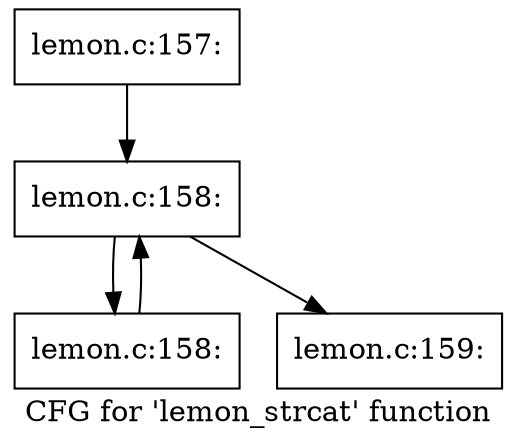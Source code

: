 digraph "CFG for 'lemon_strcat' function" {
	label="CFG for 'lemon_strcat' function";

	Node0x562565823730 [shape=record,label="{lemon.c:157:}"];
	Node0x562565823730 -> Node0x5625658248a0;
	Node0x5625658248a0 [shape=record,label="{lemon.c:158:}"];
	Node0x5625658248a0 -> Node0x5625658249d0;
	Node0x5625658248a0 -> Node0x562565823bc0;
	Node0x5625658249d0 [shape=record,label="{lemon.c:158:}"];
	Node0x5625658249d0 -> Node0x5625658248a0;
	Node0x562565823bc0 [shape=record,label="{lemon.c:159:}"];
}
